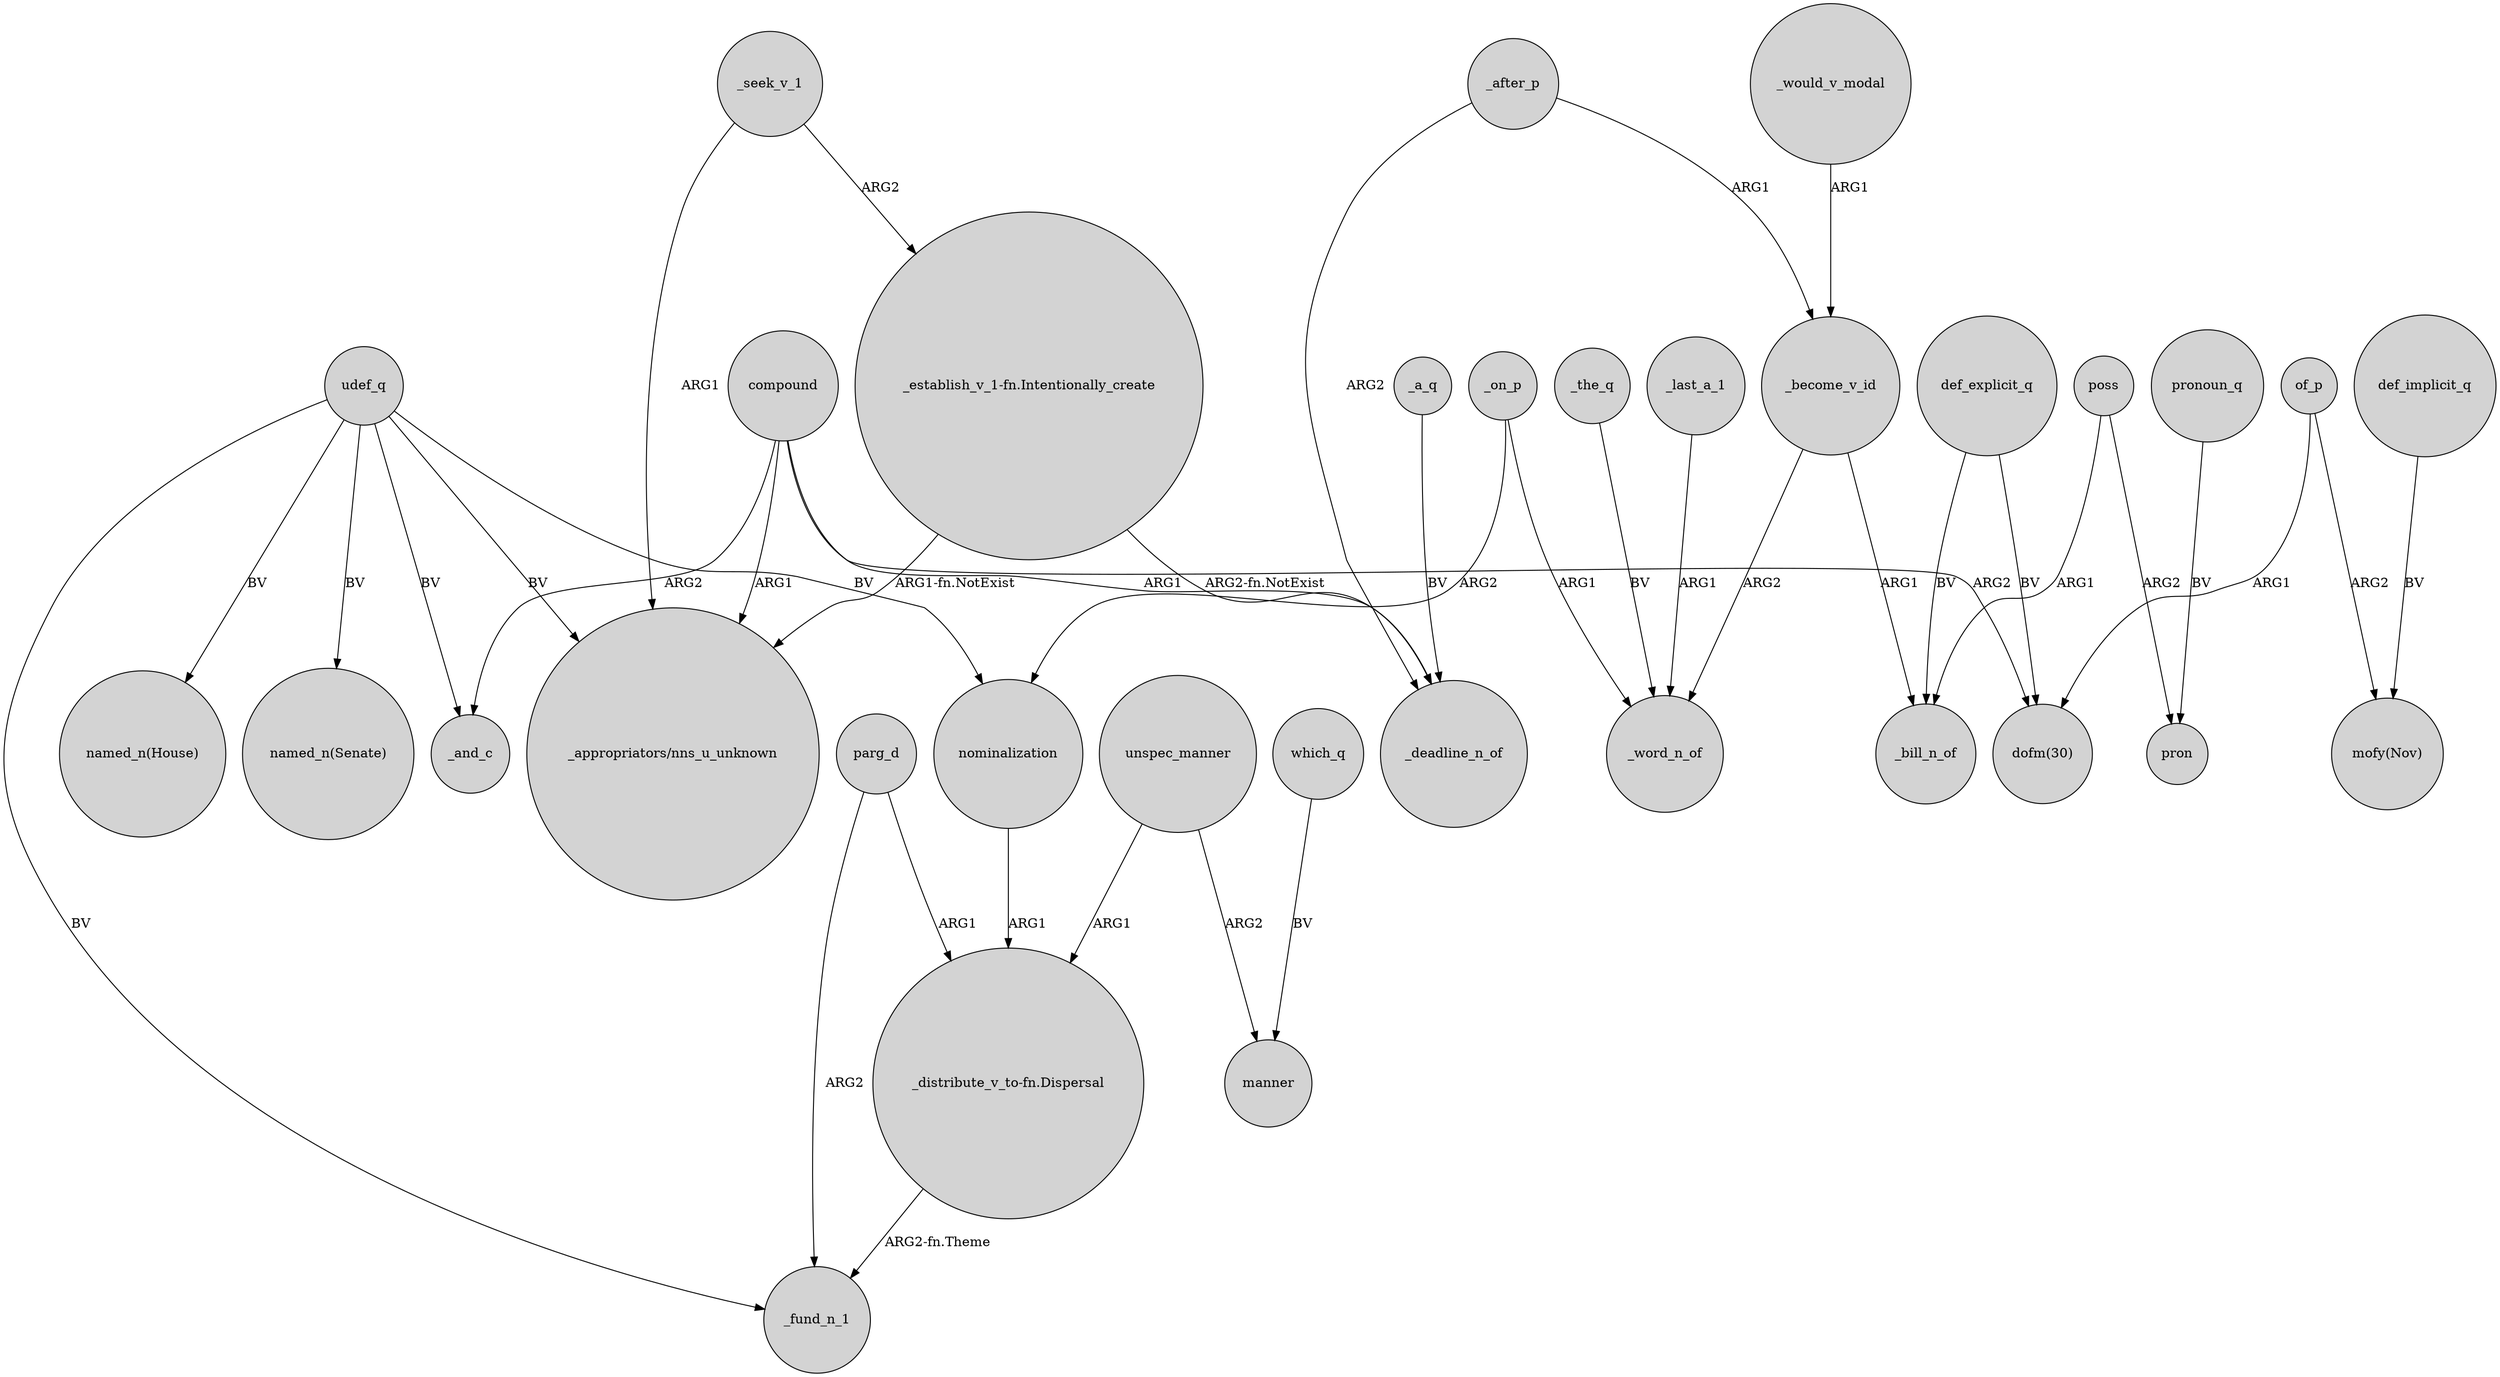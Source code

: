 digraph {
	node [shape=circle style=filled]
	udef_q -> "named_n(House)" [label=BV]
	_would_v_modal -> _become_v_id [label=ARG1]
	parg_d -> "_distribute_v_to-fn.Dispersal" [label=ARG1]
	_seek_v_1 -> "_appropriators/nns_u_unknown" [label=ARG1]
	poss -> pron [label=ARG2]
	_on_p -> nominalization [label=ARG2]
	_after_p -> _become_v_id [label=ARG1]
	compound -> "_appropriators/nns_u_unknown" [label=ARG1]
	_become_v_id -> _word_n_of [label=ARG2]
	compound -> _deadline_n_of [label=ARG1]
	which_q -> manner [label=BV]
	parg_d -> _fund_n_1 [label=ARG2]
	_a_q -> _deadline_n_of [label=BV]
	def_explicit_q -> "dofm(30)" [label=BV]
	_seek_v_1 -> "_establish_v_1-fn.Intentionally_create" [label=ARG2]
	pronoun_q -> pron [label=BV]
	"_distribute_v_to-fn.Dispersal" -> _fund_n_1 [label="ARG2-fn.Theme"]
	compound -> _and_c [label=ARG2]
	_the_q -> _word_n_of [label=BV]
	"_establish_v_1-fn.Intentionally_create" -> "_appropriators/nns_u_unknown" [label="ARG1-fn.NotExist"]
	_on_p -> _word_n_of [label=ARG1]
	nominalization -> "_distribute_v_to-fn.Dispersal" [label=ARG1]
	udef_q -> "_appropriators/nns_u_unknown" [label=BV]
	unspec_manner -> "_distribute_v_to-fn.Dispersal" [label=ARG1]
	udef_q -> _fund_n_1 [label=BV]
	udef_q -> nominalization [label=BV]
	def_explicit_q -> _bill_n_of [label=BV]
	_last_a_1 -> _word_n_of [label=ARG1]
	_after_p -> _deadline_n_of [label=ARG2]
	udef_q -> "named_n(Senate)" [label=BV]
	_become_v_id -> _bill_n_of [label=ARG1]
	poss -> _bill_n_of [label=ARG1]
	compound -> "dofm(30)" [label=ARG2]
	of_p -> "mofy(Nov)" [label=ARG2]
	def_implicit_q -> "mofy(Nov)" [label=BV]
	of_p -> "dofm(30)" [label=ARG1]
	udef_q -> _and_c [label=BV]
	unspec_manner -> manner [label=ARG2]
	"_establish_v_1-fn.Intentionally_create" -> _deadline_n_of [label="ARG2-fn.NotExist"]
}
